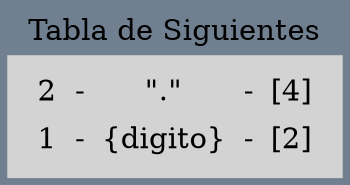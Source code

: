 digraph G {
bgcolor="slategrey" label="Tabla de Siguientes"layout=dot 
labelloc = "t"edge [weigth=1000  color=darkgreen  arrowtail="open" arrowhead="open"]
node[shape=box, style="filled", color=lightgrey];
a0 [label=<
<TABLE><TR><TD>2</TD>
  <TD>-</TD>
  <TD>"."</TD>
  <TD>-</TD>
  <TD>[4]</TD>
  </TR><TR><TD>1</TD>
  <TD>-</TD>
  <TD>{digito}</TD>
  <TD>-</TD>
  <TD>[2]</TD>
  </TR></TABLE>>];}
